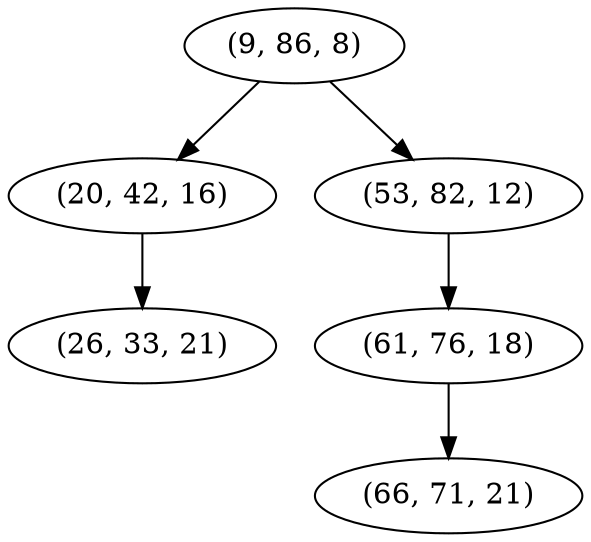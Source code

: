 digraph tree {
    "(9, 86, 8)";
    "(20, 42, 16)";
    "(26, 33, 21)";
    "(53, 82, 12)";
    "(61, 76, 18)";
    "(66, 71, 21)";
    "(9, 86, 8)" -> "(20, 42, 16)";
    "(9, 86, 8)" -> "(53, 82, 12)";
    "(20, 42, 16)" -> "(26, 33, 21)";
    "(53, 82, 12)" -> "(61, 76, 18)";
    "(61, 76, 18)" -> "(66, 71, 21)";
}
